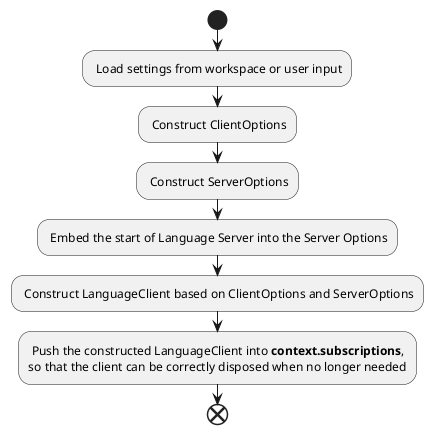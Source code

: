 @startuml client_lifecycle
start
: Load settings from workspace or user input;
: Construct ClientOptions;
: Construct ServerOptions;
: Embed the start of Language Server into the Server Options;
: Construct LanguageClient based on ClientOptions and ServerOptions;
: Push the constructed LanguageClient into <b>context.subscriptions</b>,
so that the client can be correctly disposed when no longer needed;
end
@enduml

@startuml server_lifecycle
start
partition onStartUp {
    :create a connection for the server;
    :create a text document manager;
    :register the listeners for
    the relevant state change
    events on the connection;
    note right
        the state change listeners may include:
        * onInitialize()
        * onInitialized()
        * onDidChangeConfiguration()
        * onDidClose()
        * onDidChangeContent()
        * onDidChangeWatchedFiles()
        * onCodeLens()
        * onCodeLensResolve()
        * onHover()
    end note
    :make the text document manager
    listening to the connection;
    :let the connection start listening;
}
while (wait for initialisation) is (not received)
endwhile (received)
partition onInitialize {
    :extract the settings from the received parameters;
    :construct the InitializeResult based on the settings;
    note right
        the result includes the supported
        language features (CodeLens and
        Hover in our case) and how the
        text document will be synced
    end note
    :initialise the //jedi wrapper//, the //C3 linearisation node//
    and the //calculation cache node//;
    :send the InitializeResult back to client;
}
partition onInitialized {
    :register listeners to some further state change events
    according to the extracted settings;
}
end
@enduml

@startuml c3_linearisation
start
if (the target class is in cache?) is (no) then
    :fetch direct parent classes
    by using the //jedi// wapper;
    while (a parent class has no C3 result?) is (yes)
        :calculate C3 linearisation for this parent class
        by recursively calling this process;
    endwhile (no)
    :compute the C3 linearisation of the targe class;
    :store the result in cache;
else (yes)
    :retrieve result from cache;
endif
:return result;
end
@enduml

@startuml codelens_service
start
if (is the received symbol a class?) is (yes) then
    :calculate the MRO list
    of the target class
    via C3 Linearisation|
    :construct results in CodeLens format;
else (no)
    :set result to null;
endif
:return results;
end
@enduml

@startuml hover_service
start
if (is the received symbol a class?) then (yes)
    :calculate the MRO list
    of the target class
    via C3 Linearisation|
    :construct results in Hover format;
else (no)
    if (is the received symbol an object?) then (yes)
        if (can resolve the class of the object?) then (yes)
            :calculate the MRO list
            of the resolved class
            via C3 Linearisation|
            :construct results in Hover format;
        else (no)
            :set result to null;
        endif
    else (no)
        :set result to null;
    endif
endif
:return results;
end
@enduml

@startuml hover_method_service
start
if (is the received symbol a method?) then (yes)
    if (is the method calling from a class?) then (yes)
        :calculate the MRO list
        of the calling class
        via C3 Linearisation|
        :construct results in Hover format;
    else (no)
        if (is the method calling from an object?) then (yes)
            if (can resolve the class of the object?) then (yes)
                :calculate the MRO list
                of the resolved class
                via C3 Linearisation|
                :construct results in Hover format;
            else (no)
                :set result to null;
            endif
        else (no)
            :set result to null;
        endif
    endif
else (no)
    :set result to null;
endif
:return results;
end
@enduml
